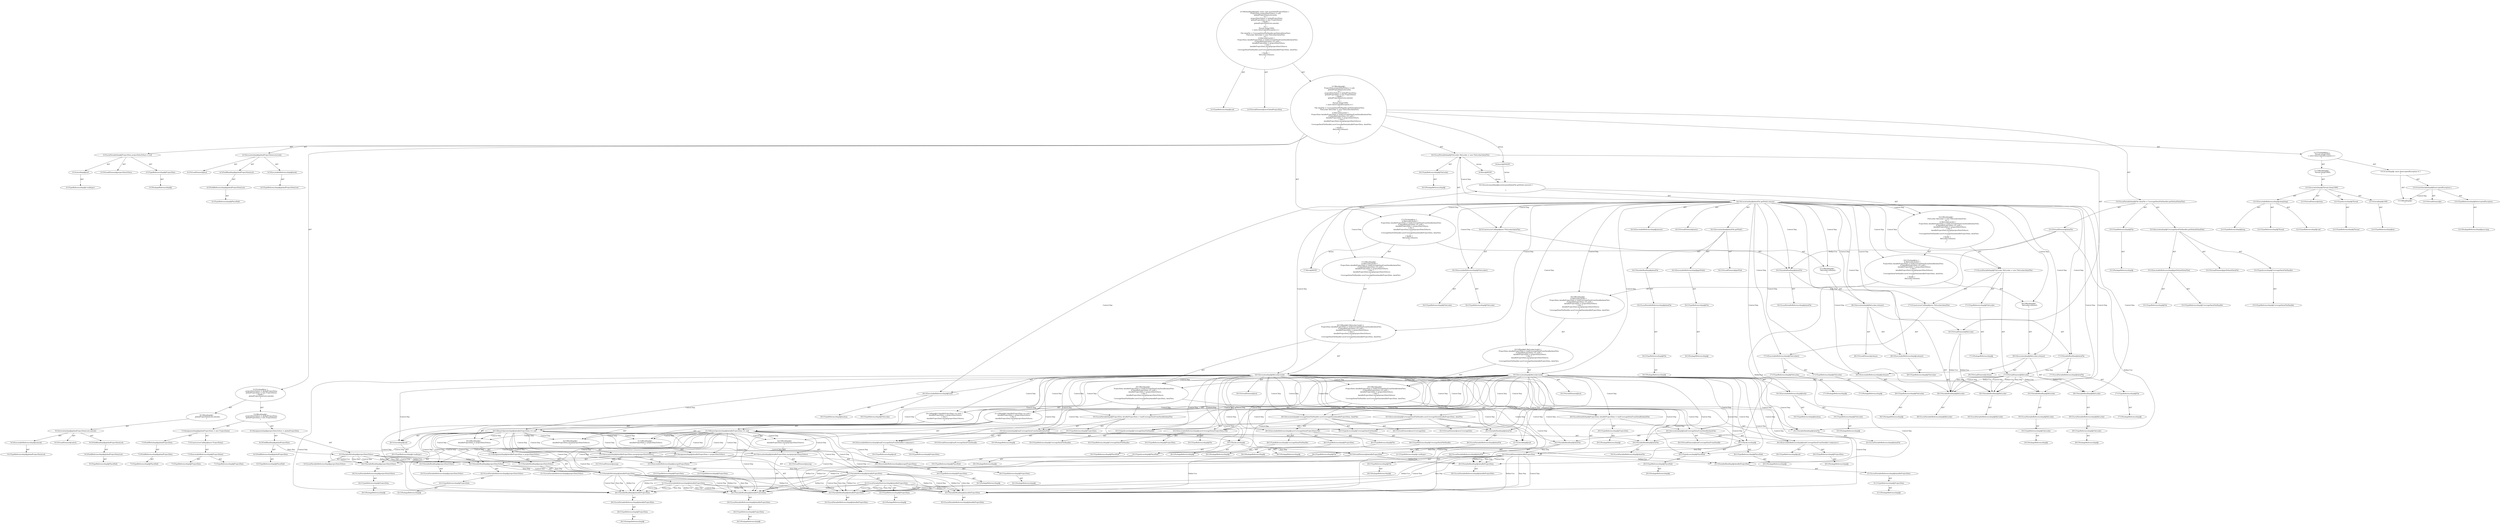 digraph "saveGlobalProjectData#?" {
0 [label="2:CtTypeReferenceImpl@void" shape=ellipse]
1 [label="2:CtVirtualElement@saveGlobalProjectData" shape=ellipse]
2 [label="3:CtTypeReferenceImpl@ProjectData" shape=ellipse]
3 [label="3:CtPackageReferenceImpl@" shape=ellipse]
4 [label="3:CtLiteralImpl@null" shape=ellipse]
5 [label="3:CtTypeReferenceImpl@<nulltype>" shape=ellipse]
6 [label="3:CtVirtualElement@projectDataToSave" shape=ellipse]
7 [label="3:CtLocalVariableImpl@ProjectData projectDataToSave = null" shape=ellipse]
8 [label="4:CtExecutableReferenceImpl@lock()" shape=ellipse]
9 [label="4:CtTypeReferenceImpl@globalProjectDataLock" shape=ellipse]
10 [label="4:CtVirtualElement@lock" shape=ellipse]
11 [label="4:CtFieldReferenceImpl@globalProjectDataLock" shape=ellipse]
12 [label="4:CtTypeReferenceImpl@PlaceHold" shape=ellipse]
13 [label="4:CtFieldReadImpl@globalProjectDataLock" shape=ellipse]
14 [label="4:CtInvocationImpl@globalProjectDataLock.lock()" shape=ellipse]
15 [label="6:CtVariableWriteImpl@projectDataToSave" shape=ellipse]
16 [label="6:CtLocalVariableReferenceImpl@projectDataToSave" shape=ellipse]
17 [label="6:CtFieldReferenceImpl@globalProjectData" shape=ellipse]
18 [label="6:CtTypeReferenceImpl@PlaceHold" shape=ellipse]
19 [label="6:CtFieldReadImpl@globalProjectData" shape=ellipse]
20 [label="6:CtAssignmentImpl@projectDataToSave = globalProjectData" shape=ellipse]
21 [label="7:CtFieldReferenceImpl@globalProjectData" shape=ellipse]
22 [label="7:CtTypeReferenceImpl@PlaceHold" shape=ellipse]
23 [label="7:CtFieldWriteImpl@globalProjectData" shape=ellipse]
24 [label="7:CtExecutableReferenceImpl@ProjectData()" shape=ellipse]
25 [label="7:CtTypeReferenceImpl@ProjectData" shape=ellipse]
26 [label="7:CtTypeReferenceImpl@ProjectData" shape=ellipse]
27 [label="7:CtConstructorCallImpl@new ProjectData()" shape=ellipse]
28 [label="7:CtAssignmentImpl@globalProjectData = new ProjectData()" shape=ellipse]
29 [label="5:CtBlockImpl@\{
    projectDataToSave = globalProjectData;
    globalProjectData = new ProjectData();
\}" shape=ellipse]
30 [label="9:CtExecutableReferenceImpl@unlock()" shape=ellipse]
31 [label="9:CtTypeReferenceImpl@globalProjectDataLock" shape=ellipse]
32 [label="9:CtVirtualElement@unlock" shape=ellipse]
33 [label="9:CtFieldReferenceImpl@globalProjectDataLock" shape=ellipse]
34 [label="9:CtTypeReferenceImpl@PlaceHold" shape=ellipse]
35 [label="9:CtFieldReadImpl@globalProjectDataLock" shape=ellipse]
36 [label="9:CtInvocationImpl@globalProjectDataLock.unlock()" shape=ellipse]
37 [label="8:CtBlockImpl@\{
    globalProjectDataLock.unlock();
\}" shape=ellipse]
38 [label="5:CtTryImpl@try \{
    projectDataToSave = globalProjectData;
    globalProjectData = new ProjectData();
\} finally \{
    globalProjectDataLock.unlock();
\}" shape=ellipse]
39 [label="12:CtExecutableReferenceImpl@sleep(long)" shape=ellipse]
40 [label="12:CtTypeReferenceImpl@Thread" shape=ellipse]
41 [label="12:CtTypeReferenceImpl@void" shape=ellipse]
42 [label="12:CtTypeReferenceImpl@long" shape=ellipse]
43 [label="12:CtVirtualElement@sleep" shape=ellipse]
44 [label="12:CtTypeAccessImpl@Thread" shape=ellipse]
45 [label="12:CtTypeReferenceImpl@Thread" shape=ellipse]
46 [label="12:CtLiteralImpl@1000" shape=ellipse]
47 [label="12:CtTypeReferenceImpl@int" shape=ellipse]
48 [label="12:CtInvocationImpl@Thread.sleep(1000)" shape=ellipse]
49 [label="11:CtBlockImpl@\{
    Thread.sleep(1000);
\}" shape=ellipse]
50 [label="13:CtVirtualElement@e" shape=ellipse]
51 [label="13:CtTypeReferenceImpl@InterruptedException" shape=ellipse]
52 [label="13:CtPackageReferenceImpl@java.lang" shape=ellipse]
53 [label="13:CtCatchVariableImpl@InterruptedException e" shape=ellipse]
54 [label="13:CtBlockImpl@\{
\}" shape=ellipse]
55 [label="13:CtCatchImpl@ catch (InterruptedException e) \{
\}" shape=ellipse]
56 [label="11:CtTryImpl@try \{
    Thread.sleep(1000);
\} catch (InterruptedException e) \{
\}" shape=ellipse]
57 [label="15:CtTypeReferenceImpl@File" shape=ellipse]
58 [label="15:CtPackageReferenceImpl@" shape=ellipse]
59 [label="15:CtExecutableReferenceImpl@getDefaultDataFile()" shape=ellipse]
60 [label="15:CtTypeReferenceImpl@CoverageDataFileHandler" shape=ellipse]
61 [label="15:CtTypeReferenceImpl@File" shape=ellipse]
62 [label="15:CtVirtualElement@getDefaultDataFile" shape=ellipse]
63 [label="15:CtTypeAccessImpl@CoverageDataFileHandler" shape=ellipse]
64 [label="15:CtTypeReferenceImpl@CoverageDataFileHandler" shape=ellipse]
65 [label="15:CtInvocationImpl@CoverageDataFileHandler.getDefaultDataFile()" shape=ellipse]
66 [label="15:CtVirtualElement@dataFile" shape=ellipse]
67 [label="15:CtLocalVariableImpl@File dataFile = CoverageDataFileHandler.getDefaultDataFile()" shape=ellipse]
68 [label="16:CtTypeReferenceImpl@FileLocker" shape=ellipse]
69 [label="16:CtPackageReferenceImpl@" shape=ellipse]
70 [label="16:CtExecutableReferenceImpl@FileLocker()" shape=ellipse]
71 [label="16:CtTypeReferenceImpl@FileLocker" shape=ellipse]
72 [label="16:CtTypeReferenceImpl@FileLocker" shape=ellipse]
73 [label="16:CtVariableReadImpl@dataFile" shape=ellipse]
74 [label="16:CtLocalVariableReferenceImpl@dataFile" shape=ellipse]
75 [label="16:CtConstructorCallImpl@new FileLocker(dataFile)" shape=ellipse]
76 [label="16:CtVirtualElement@fileLocker" shape=ellipse]
77 [label="16:CtLocalVariableImpl@FileLocker fileLocker = new FileLocker(dataFile)" shape=ellipse]
78 [label="18:CtExecutableReferenceImpl@lock()" shape=ellipse]
79 [label="18:CtTypeReferenceImpl@FileLocker" shape=ellipse]
80 [label="18:CtTypeReferenceImpl@boolean" shape=ellipse]
81 [label="18:CtVirtualElement@lock" shape=ellipse]
82 [label="18:CtVariableReadImpl@fileLocker" shape=ellipse]
83 [label="18:CtLocalVariableReferenceImpl@fileLocker" shape=ellipse]
84 [label="18:CtInvocationImpl@fileLocker.lock()" shape=ellipse]
85 [label="19:CtTypeReferenceImpl@ProjectData" shape=ellipse]
86 [label="19:CtPackageReferenceImpl@" shape=ellipse]
87 [label="19:CtExecutableReferenceImpl@loadCoverageDataFromDatafile(<unknown>)" shape=ellipse]
88 [label="19:CtTypeReferenceImpl@ProjectData" shape=ellipse]
89 [label="19:CtTypeReferenceImpl@null" shape=ellipse]
90 [label="19:CtVirtualElement@loadCoverageDataFromDatafile" shape=ellipse]
91 [label="19:CtTypeAccessImpl@PlaceHold" shape=ellipse]
92 [label="19:CtTypeReferenceImpl@PlaceHold" shape=ellipse]
93 [label="19:CtThisAccessImpl@" shape=ellipse]
94 [label="19:CtTypeReferenceImpl@PlaceHold" shape=ellipse]
95 [label="19:CtVariableReadImpl@dataFile" shape=ellipse]
96 [label="19:CtLocalVariableReferenceImpl@dataFile" shape=ellipse]
97 [label="19:CtInvocationImpl@loadCoverageDataFromDatafile(dataFile)" shape=ellipse]
98 [label="19:CtVirtualElement@datafileProjectData" shape=ellipse]
99 [label="19:CtLocalVariableImpl@ProjectData datafileProjectData = loadCoverageDataFromDatafile(dataFile)" shape=ellipse]
100 [label="20:CtVariableReadImpl@datafileProjectData" shape=ellipse]
101 [label="20:CtLocalVariableReferenceImpl@datafileProjectData" shape=ellipse]
102 [label="20:CtLiteralImpl@null" shape=ellipse]
103 [label="20:CtTypeReferenceImpl@<nulltype>" shape=ellipse]
104 [label="20:CtBinaryOperatorImpl@datafileProjectData == null" shape=ellipse]
105 [label="21:CtVariableWriteImpl@datafileProjectData" shape=ellipse]
106 [label="21:CtLocalVariableReferenceImpl@datafileProjectData" shape=ellipse]
107 [label="21:CtVariableReadImpl@projectDataToSave" shape=ellipse]
108 [label="21:CtLocalVariableReferenceImpl@projectDataToSave" shape=ellipse]
109 [label="21:CtAssignmentImpl@datafileProjectData = projectDataToSave" shape=ellipse]
110 [label="20:CtBlockImpl@\{
    datafileProjectData = projectDataToSave;
\}" shape=ellipse]
111 [label="23:CtExecutableReferenceImpl@merge(ProjectData)" shape=ellipse]
112 [label="23:CtTypeReferenceImpl@ProjectData" shape=ellipse]
113 [label="23:CtTypeReferenceImpl@ProjectData" shape=ellipse]
114 [label="23:CtVirtualElement@merge" shape=ellipse]
115 [label="23:CtVariableReadImpl@datafileProjectData" shape=ellipse]
116 [label="23:CtLocalVariableReferenceImpl@datafileProjectData" shape=ellipse]
117 [label="23:CtVariableReadImpl@projectDataToSave" shape=ellipse]
118 [label="23:CtLocalVariableReferenceImpl@projectDataToSave" shape=ellipse]
119 [label="23:CtInvocationImpl@datafileProjectData.merge(projectDataToSave)" shape=ellipse]
120 [label="22:CtBlockImpl@\{
    datafileProjectData.merge(projectDataToSave);
\}" shape=ellipse]
121 [label="20:CtIfImpl@if (datafileProjectData == null) \{
    datafileProjectData = projectDataToSave;
\} else \{
    datafileProjectData.merge(projectDataToSave);
\}" shape=ellipse]
122 [label="25:CtExecutableReferenceImpl@saveCoverageData(ProjectData,File)" shape=ellipse]
123 [label="25:CtTypeReferenceImpl@CoverageDataFileHandler" shape=ellipse]
124 [label="25:CtTypeReferenceImpl@ProjectData" shape=ellipse]
125 [label="25:CtTypeReferenceImpl@File" shape=ellipse]
126 [label="25:CtVirtualElement@saveCoverageData" shape=ellipse]
127 [label="25:CtTypeAccessImpl@CoverageDataFileHandler" shape=ellipse]
128 [label="25:CtTypeReferenceImpl@CoverageDataFileHandler" shape=ellipse]
129 [label="25:CtVariableReadImpl@datafileProjectData" shape=ellipse]
130 [label="25:CtLocalVariableReferenceImpl@datafileProjectData" shape=ellipse]
131 [label="25:CtVariableReadImpl@dataFile" shape=ellipse]
132 [label="25:CtLocalVariableReferenceImpl@dataFile" shape=ellipse]
133 [label="25:CtInvocationImpl@CoverageDataFileHandler.saveCoverageData(datafileProjectData, dataFile)" shape=ellipse]
134 [label="18:CtBlockImpl@\{
    ProjectData datafileProjectData = loadCoverageDataFromDatafile(dataFile);
    if (datafileProjectData == null) \{
        datafileProjectData = projectDataToSave;
    \} else \{
        datafileProjectData.merge(projectDataToSave);
    \}
    CoverageDataFileHandler.saveCoverageData(datafileProjectData, dataFile);
\}" shape=ellipse]
135 [label="18:CtIfImpl@if (fileLocker.lock()) \{
    ProjectData datafileProjectData = loadCoverageDataFromDatafile(dataFile);
    if (datafileProjectData == null) \{
        datafileProjectData = projectDataToSave;
    \} else \{
        datafileProjectData.merge(projectDataToSave);
    \}
    CoverageDataFileHandler.saveCoverageData(datafileProjectData, dataFile);
\}" shape=ellipse]
136 [label="17:CtBlockImpl@\{
    if (fileLocker.lock()) \{
        ProjectData datafileProjectData = loadCoverageDataFromDatafile(dataFile);
        if (datafileProjectData == null) \{
            datafileProjectData = projectDataToSave;
        \} else \{
            datafileProjectData.merge(projectDataToSave);
        \}
        CoverageDataFileHandler.saveCoverageData(datafileProjectData, dataFile);
    \}
\}" shape=ellipse]
137 [label="28:CtExecutableReferenceImpl@release()" shape=ellipse]
138 [label="28:CtTypeReferenceImpl@FileLocker" shape=ellipse]
139 [label="28:CtVirtualElement@release" shape=ellipse]
140 [label="28:CtVariableReadImpl@fileLocker" shape=ellipse]
141 [label="28:CtLocalVariableReferenceImpl@fileLocker" shape=ellipse]
142 [label="28:CtInvocationImpl@fileLocker.release()" shape=ellipse]
143 [label="27:CtBlockImpl@\{
    fileLocker.release();
\}" shape=ellipse]
144 [label="17:CtTryImpl@try \{
    if (fileLocker.lock()) \{
        ProjectData datafileProjectData = loadCoverageDataFromDatafile(dataFile);
        if (datafileProjectData == null) \{
            datafileProjectData = projectDataToSave;
        \} else \{
            datafileProjectData.merge(projectDataToSave);
        \}
        CoverageDataFileHandler.saveCoverageData(datafileProjectData, dataFile);
    \}
\} finally \{
    fileLocker.release();
\}" shape=ellipse]
145 [label="2:CtBlockImpl@\{
    ProjectData projectDataToSave = null;
    globalProjectDataLock.lock();
    try \{
        projectDataToSave = globalProjectData;
        globalProjectData = new ProjectData();
    \} finally \{
        globalProjectDataLock.unlock();
    \}
    try \{
        Thread.sleep(1000);
    \} catch (InterruptedException e) \{
    \}
    File dataFile = CoverageDataFileHandler.getDefaultDataFile();
    FileLocker fileLocker = new FileLocker(dataFile);
    try \{
        if (fileLocker.lock()) \{
            ProjectData datafileProjectData = loadCoverageDataFromDatafile(dataFile);
            if (datafileProjectData == null) \{
                datafileProjectData = projectDataToSave;
            \} else \{
                datafileProjectData.merge(projectDataToSave);
            \}
            CoverageDataFileHandler.saveCoverageData(datafileProjectData, dataFile);
        \}
    \} finally \{
        fileLocker.release();
    \}
\}" shape=ellipse]
146 [label="2:CtMethodImpl@public static void saveGlobalProjectData() \{
    ProjectData projectDataToSave = null;
    globalProjectDataLock.lock();
    try \{
        projectDataToSave = globalProjectData;
        globalProjectData = new ProjectData();
    \} finally \{
        globalProjectDataLock.unlock();
    \}
    try \{
        Thread.sleep(1000);
    \} catch (InterruptedException e) \{
    \}
    File dataFile = CoverageDataFileHandler.getDefaultDataFile();
    FileLocker fileLocker = new FileLocker(dataFile);
    try \{
        if (fileLocker.lock()) \{
            ProjectData datafileProjectData = loadCoverageDataFromDatafile(dataFile);
            if (datafileProjectData == null) \{
                datafileProjectData = projectDataToSave;
            \} else \{
                datafileProjectData.merge(projectDataToSave);
            \}
            CoverageDataFileHandler.saveCoverageData(datafileProjectData, dataFile);
        \}
    \} finally \{
        fileLocker.release();
    \}
\}" shape=ellipse]
147 [label="16:Insert@INSERT" shape=ellipse]
148 [label="16:CtPackageReferenceImpl@" shape=ellipse]
149 [label="16:CtTypeReferenceImpl@File" shape=ellipse]
150 [label="16:CtLocalVariableReferenceImpl@dataFile" shape=ellipse]
151 [label="16:CtVariableReadImpl@dataFile" shape=ellipse]
152 [label="16:CtPackageReferenceImpl@" shape=ellipse]
153 [label="16:CtTypeReferenceImpl@File" shape=ellipse]
154 [label="16:CtExecutableReferenceImpl@getPath()" shape=ellipse]
155 [label="16:CtInvocationImpl@dataFile.getPath()" shape=ellipse]
156 [label="16:CtVirtualElement@getPath" shape=ellipse]
157 [label="16:CtExecutableReferenceImpl@intern()" shape=ellipse]
158 [label="16:CtInvocationImpl@dataFile.getPath().intern()" shape=ellipse]
159 [label="16:CtVirtualElement@intern" shape=ellipse]
160 [label="17:CtPackageReferenceImpl@" shape=ellipse]
161 [label="17:CtTypeReferenceImpl@FileLocker" shape=ellipse]
162 [label="17:CtPackageReferenceImpl@" shape=ellipse]
163 [label="17:CtTypeReferenceImpl@FileLocker" shape=ellipse]
164 [label="17:CtPackageReferenceImpl@" shape=ellipse]
165 [label="17:CtTypeReferenceImpl@FileLocker" shape=ellipse]
166 [label="17:CtExecutableReferenceImpl@FileLocker()" shape=ellipse]
167 [label="17:CtPackageReferenceImpl@" shape=ellipse]
168 [label="17:CtTypeReferenceImpl@File" shape=ellipse]
169 [label="17:CtLocalVariableReferenceImpl@dataFile" shape=ellipse]
170 [label="17:CtVariableReadImpl@dataFile" shape=ellipse]
171 [label="17:CtConstructorCallImpl@new FileLocker(dataFile)" shape=ellipse]
172 [label="17:CtLocalVariableImpl@FileLocker fileLocker = new FileLocker(dataFile)" shape=ellipse]
173 [label="17:CtVirtualElement@fileLocker" shape=ellipse]
174 [label="19:CtPackageReferenceImpl@" shape=ellipse]
175 [label="19:CtTypeReferenceImpl@FileLocker" shape=ellipse]
176 [label="19:CtLocalVariableReferenceImpl@fileLocker" shape=ellipse]
177 [label="19:CtVariableReadImpl@fileLocker" shape=ellipse]
178 [label="19:CtPackageReferenceImpl@" shape=ellipse]
179 [label="19:CtTypeReferenceImpl@FileLocker" shape=ellipse]
180 [label="19:CtTypeReferenceImpl@boolean" shape=ellipse]
181 [label="19:CtExecutableReferenceImpl@lock()" shape=ellipse]
182 [label="19:CtInvocationImpl@fileLocker.lock()" shape=ellipse]
183 [label="19:CtVirtualElement@lock" shape=ellipse]
184 [label="20:CtPackageReferenceImpl@" shape=ellipse]
185 [label="20:CtTypeReferenceImpl@ProjectData" shape=ellipse]
186 [label="20:CtPackageReferenceImpl@" shape=ellipse]
187 [label="20:CtTypeReferenceImpl@PlaceHold" shape=ellipse]
188 [label="20:CtPackageReferenceImpl@" shape=ellipse]
189 [label="20:CtTypeReferenceImpl@PlaceHold" shape=ellipse]
190 [label="20:CtTypeAccessImpl@PlaceHold" shape=ellipse]
191 [label="20:CtThisAccessImpl@" shape=ellipse]
192 [label="20:CtPackageReferenceImpl@" shape=ellipse]
193 [label="20:CtTypeReferenceImpl@ProjectData" shape=ellipse]
194 [label="20:CtTypeReferenceImpl@null" shape=ellipse]
195 [label="20:CtExecutableReferenceImpl@loadCoverageDataFromDatafile(<unknown>)" shape=ellipse]
196 [label="20:CtPackageReferenceImpl@" shape=ellipse]
197 [label="20:CtTypeReferenceImpl@File" shape=ellipse]
198 [label="20:CtLocalVariableReferenceImpl@dataFile" shape=ellipse]
199 [label="20:CtVariableReadImpl@dataFile" shape=ellipse]
200 [label="20:CtInvocationImpl@loadCoverageDataFromDatafile(dataFile)" shape=ellipse]
201 [label="20:CtVirtualElement@loadCoverageDataFromDatafile" shape=ellipse]
202 [label="20:CtLocalVariableImpl@ProjectData datafileProjectData = loadCoverageDataFromDatafile(dataFile)" shape=ellipse]
203 [label="20:CtVirtualElement@datafileProjectData" shape=ellipse]
204 [label="21:CtPackageReferenceImpl@" shape=ellipse]
205 [label="21:CtTypeReferenceImpl@ProjectData" shape=ellipse]
206 [label="21:CtLocalVariableReferenceImpl@datafileProjectData" shape=ellipse]
207 [label="21:CtVariableReadImpl@datafileProjectData" shape=ellipse]
208 [label="21:CtTypeReferenceImpl@<nulltype>" shape=ellipse]
209 [label="21:CtLiteralImpl@null" shape=ellipse]
210 [label="21:CtBinaryOperatorImpl@datafileProjectData == null" shape=ellipse]
211 [label="22:CtPackageReferenceImpl@" shape=ellipse]
212 [label="22:CtTypeReferenceImpl@ProjectData" shape=ellipse]
213 [label="22:CtLocalVariableReferenceImpl@datafileProjectData" shape=ellipse]
214 [label="22:CtVariableWriteImpl@datafileProjectData" shape=ellipse]
215 [label="22:CtPackageReferenceImpl@" shape=ellipse]
216 [label="22:CtTypeReferenceImpl@ProjectData" shape=ellipse]
217 [label="22:CtLocalVariableReferenceImpl@projectDataToSave" shape=ellipse]
218 [label="22:CtVariableReadImpl@projectDataToSave" shape=ellipse]
219 [label="22:CtAssignmentImpl@datafileProjectData = projectDataToSave" shape=ellipse]
220 [label="21:CtBlockImpl@\{
    datafileProjectData = projectDataToSave;
\}" shape=ellipse]
221 [label="24:CtPackageReferenceImpl@" shape=ellipse]
222 [label="24:CtTypeReferenceImpl@ProjectData" shape=ellipse]
223 [label="24:CtLocalVariableReferenceImpl@datafileProjectData" shape=ellipse]
224 [label="24:CtVariableReadImpl@datafileProjectData" shape=ellipse]
225 [label="24:CtPackageReferenceImpl@" shape=ellipse]
226 [label="24:CtTypeReferenceImpl@ProjectData" shape=ellipse]
227 [label="24:CtPackageReferenceImpl@" shape=ellipse]
228 [label="24:CtTypeReferenceImpl@ProjectData" shape=ellipse]
229 [label="24:CtExecutableReferenceImpl@merge(ProjectData)" shape=ellipse]
230 [label="24:CtPackageReferenceImpl@" shape=ellipse]
231 [label="24:CtTypeReferenceImpl@ProjectData" shape=ellipse]
232 [label="24:CtLocalVariableReferenceImpl@projectDataToSave" shape=ellipse]
233 [label="24:CtVariableReadImpl@projectDataToSave" shape=ellipse]
234 [label="24:CtInvocationImpl@datafileProjectData.merge(projectDataToSave)" shape=ellipse]
235 [label="24:CtVirtualElement@merge" shape=ellipse]
236 [label="23:CtBlockImpl@\{
    datafileProjectData.merge(projectDataToSave);
\}" shape=ellipse]
237 [label="21:CtIfImpl@if (datafileProjectData == null) \{
    datafileProjectData = projectDataToSave;
\} else \{
    datafileProjectData.merge(projectDataToSave);
\}" shape=ellipse]
238 [label="26:CtPackageReferenceImpl@" shape=ellipse]
239 [label="26:CtTypeReferenceImpl@CoverageDataFileHandler" shape=ellipse]
240 [label="26:CtTypeAccessImpl@CoverageDataFileHandler" shape=ellipse]
241 [label="26:CtPackageReferenceImpl@" shape=ellipse]
242 [label="26:CtTypeReferenceImpl@CoverageDataFileHandler" shape=ellipse]
243 [label="26:CtPackageReferenceImpl@" shape=ellipse]
244 [label="26:CtTypeReferenceImpl@ProjectData" shape=ellipse]
245 [label="26:CtPackageReferenceImpl@" shape=ellipse]
246 [label="26:CtTypeReferenceImpl@File" shape=ellipse]
247 [label="26:CtExecutableReferenceImpl@saveCoverageData(ProjectData,File)" shape=ellipse]
248 [label="26:CtPackageReferenceImpl@" shape=ellipse]
249 [label="26:CtTypeReferenceImpl@ProjectData" shape=ellipse]
250 [label="26:CtLocalVariableReferenceImpl@datafileProjectData" shape=ellipse]
251 [label="26:CtVariableReadImpl@datafileProjectData" shape=ellipse]
252 [label="26:CtPackageReferenceImpl@" shape=ellipse]
253 [label="26:CtTypeReferenceImpl@File" shape=ellipse]
254 [label="26:CtLocalVariableReferenceImpl@dataFile" shape=ellipse]
255 [label="26:CtVariableReadImpl@dataFile" shape=ellipse]
256 [label="26:CtInvocationImpl@CoverageDataFileHandler.saveCoverageData(datafileProjectData, dataFile)" shape=ellipse]
257 [label="26:CtVirtualElement@saveCoverageData" shape=ellipse]
258 [label="19:CtBlockImpl@\{
    ProjectData datafileProjectData = loadCoverageDataFromDatafile(dataFile);
    if (datafileProjectData == null) \{
        datafileProjectData = projectDataToSave;
    \} else \{
        datafileProjectData.merge(projectDataToSave);
    \}
    CoverageDataFileHandler.saveCoverageData(datafileProjectData, dataFile);
\}" shape=ellipse]
259 [label="19:CtIfImpl@if (fileLocker.lock()) \{
    ProjectData datafileProjectData = loadCoverageDataFromDatafile(dataFile);
    if (datafileProjectData == null) \{
        datafileProjectData = projectDataToSave;
    \} else \{
        datafileProjectData.merge(projectDataToSave);
    \}
    CoverageDataFileHandler.saveCoverageData(datafileProjectData, dataFile);
\}" shape=ellipse]
260 [label="18:CtBlockImpl@\{
    if (fileLocker.lock()) \{
        ProjectData datafileProjectData = loadCoverageDataFromDatafile(dataFile);
        if (datafileProjectData == null) \{
            datafileProjectData = projectDataToSave;
        \} else \{
            datafileProjectData.merge(projectDataToSave);
        \}
        CoverageDataFileHandler.saveCoverageData(datafileProjectData, dataFile);
    \}
\}" shape=ellipse]
261 [label="29:CtPackageReferenceImpl@" shape=ellipse]
262 [label="29:CtTypeReferenceImpl@FileLocker" shape=ellipse]
263 [label="29:CtLocalVariableReferenceImpl@fileLocker" shape=ellipse]
264 [label="29:CtVariableReadImpl@fileLocker" shape=ellipse]
265 [label="29:CtPackageReferenceImpl@" shape=ellipse]
266 [label="29:CtTypeReferenceImpl@FileLocker" shape=ellipse]
267 [label="29:CtExecutableReferenceImpl@release()" shape=ellipse]
268 [label="29:CtInvocationImpl@fileLocker.release()" shape=ellipse]
269 [label="29:CtVirtualElement@release" shape=ellipse]
270 [label="28:CtBlockImpl@\{
    fileLocker.release();
\}" shape=ellipse]
271 [label="18:CtTryImpl@try \{
    if (fileLocker.lock()) \{
        ProjectData datafileProjectData = loadCoverageDataFromDatafile(dataFile);
        if (datafileProjectData == null) \{
            datafileProjectData = projectDataToSave;
        \} else \{
            datafileProjectData.merge(projectDataToSave);
        \}
        CoverageDataFileHandler.saveCoverageData(datafileProjectData, dataFile);
    \}
\} finally \{
    fileLocker.release();
\}" shape=ellipse]
272 [label="16:CtBlockImpl@\{
    FileLocker fileLocker = new FileLocker(dataFile);
    try \{
        if (fileLocker.lock()) \{
            ProjectData datafileProjectData = loadCoverageDataFromDatafile(dataFile);
            if (datafileProjectData == null) \{
                datafileProjectData = projectDataToSave;
            \} else \{
                datafileProjectData.merge(projectDataToSave);
            \}
            CoverageDataFileHandler.saveCoverageData(datafileProjectData, dataFile);
        \}
    \} finally \{
        fileLocker.release();
    \}
\}" shape=ellipse]
273 [label="16:CtSynchronizedImpl@synchronized(dataFile.getPath().intern()) \{


\}" shape=ellipse]
274 [label="16:Move@MOVE" shape=ellipse]
275 [label="17:Move@MOVE" shape=ellipse]
2 -> 3 [label="AST"];
4 -> 5 [label="AST"];
7 -> 6 [label="AST"];
7 -> 2 [label="AST"];
7 -> 4 [label="AST"];
8 -> 9 [label="AST"];
11 -> 12 [label="AST"];
13 -> 11 [label="AST"];
14 -> 10 [label="AST"];
14 -> 13 [label="AST"];
14 -> 8 [label="AST"];
15 -> 16 [label="AST"];
15 -> 107 [label="Define-Use"];
15 -> 117 [label="Define-Use"];
15 -> 218 [label="Define-Use"];
15 -> 218 [label="Data Dep"];
15 -> 218 [label="Control Dep"];
15 -> 233 [label="Define-Use"];
15 -> 233 [label="Data Dep"];
15 -> 233 [label="Control Dep"];
17 -> 18 [label="AST"];
19 -> 17 [label="AST"];
19 -> 15 [label="Data Dep"];
20 -> 15 [label="AST"];
20 -> 19 [label="AST"];
21 -> 22 [label="AST"];
23 -> 21 [label="AST"];
24 -> 25 [label="AST"];
24 -> 26 [label="AST"];
27 -> 24 [label="AST"];
28 -> 23 [label="AST"];
28 -> 27 [label="AST"];
29 -> 20 [label="AST"];
29 -> 28 [label="AST"];
30 -> 31 [label="AST"];
33 -> 34 [label="AST"];
35 -> 33 [label="AST"];
36 -> 32 [label="AST"];
36 -> 35 [label="AST"];
36 -> 30 [label="AST"];
37 -> 36 [label="AST"];
38 -> 29 [label="AST"];
38 -> 37 [label="AST"];
39 -> 40 [label="AST"];
39 -> 41 [label="AST"];
39 -> 42 [label="AST"];
44 -> 45 [label="AST"];
46 -> 47 [label="AST"];
48 -> 43 [label="AST"];
48 -> 44 [label="AST"];
48 -> 39 [label="AST"];
48 -> 46 [label="AST"];
49 -> 48 [label="AST"];
51 -> 52 [label="AST"];
53 -> 50 [label="AST"];
53 -> 51 [label="AST"];
53 -> 54 [label="Control Dep"];
55 -> 53 [label="AST"];
55 -> 54 [label="AST"];
56 -> 49 [label="AST"];
56 -> 55 [label="AST"];
57 -> 58 [label="AST"];
59 -> 60 [label="AST"];
59 -> 61 [label="AST"];
63 -> 64 [label="AST"];
65 -> 62 [label="AST"];
65 -> 63 [label="AST"];
65 -> 59 [label="AST"];
66 -> 73 [label="Define-Use"];
66 -> 95 [label="Define-Use"];
66 -> 131 [label="Define-Use"];
67 -> 66 [label="AST"];
67 -> 57 [label="AST"];
67 -> 65 [label="AST"];
68 -> 69 [label="AST"];
70 -> 71 [label="AST"];
70 -> 72 [label="AST"];
73 -> 74 [label="AST"];
73 -> 76 [label="Data Dep"];
75 -> 70 [label="AST"];
75 -> 73 [label="AST"];
76 -> 82 [label="Define-Use"];
76 -> 140 [label="Define-Use"];
77 -> 76 [label="AST"];
77 -> 68 [label="AST"];
77 -> 75 [label="AST"];
77 -> 274 [label="Action"];
78 -> 79 [label="AST"];
78 -> 80 [label="AST"];
82 -> 83 [label="AST"];
84 -> 81 [label="AST"];
84 -> 82 [label="AST"];
84 -> 78 [label="AST"];
84 -> 134 [label="Control Dep"];
84 -> 99 [label="Control Dep"];
84 -> 97 [label="Control Dep"];
84 -> 87 [label="Control Dep"];
84 -> 93 [label="Control Dep"];
84 -> 91 [label="Control Dep"];
84 -> 95 [label="Control Dep"];
84 -> 121 [label="Control Dep"];
84 -> 104 [label="Control Dep"];
84 -> 100 [label="Control Dep"];
84 -> 102 [label="Control Dep"];
84 -> 133 [label="Control Dep"];
84 -> 122 [label="Control Dep"];
84 -> 127 [label="Control Dep"];
84 -> 129 [label="Control Dep"];
84 -> 131 [label="Control Dep"];
84 -> 190 [label="Control Dep"];
84 -> 191 [label="Control Dep"];
84 -> 195 [label="Control Dep"];
84 -> 199 [label="Control Dep"];
84 -> 200 [label="Control Dep"];
84 -> 202 [label="Control Dep"];
84 -> 207 [label="Control Dep"];
84 -> 209 [label="Control Dep"];
84 -> 210 [label="Control Dep"];
84 -> 237 [label="Control Dep"];
84 -> 240 [label="Control Dep"];
84 -> 247 [label="Control Dep"];
84 -> 251 [label="Control Dep"];
84 -> 255 [label="Control Dep"];
84 -> 256 [label="Control Dep"];
84 -> 258 [label="Control Dep"];
85 -> 86 [label="AST"];
87 -> 88 [label="AST"];
87 -> 89 [label="AST"];
91 -> 92 [label="AST"];
93 -> 94 [label="AST"];
93 -> 91 [label="AST"];
93 -> 98 [label="Data Dep"];
95 -> 96 [label="AST"];
95 -> 98 [label="Data Dep"];
97 -> 90 [label="AST"];
97 -> 93 [label="AST"];
97 -> 87 [label="AST"];
97 -> 95 [label="AST"];
98 -> 100 [label="Define-Use"];
98 -> 115 [label="Define-Use"];
98 -> 129 [label="Define-Use"];
99 -> 98 [label="AST"];
99 -> 85 [label="AST"];
99 -> 97 [label="AST"];
100 -> 101 [label="AST"];
102 -> 103 [label="AST"];
104 -> 100 [label="AST"];
104 -> 102 [label="AST"];
104 -> 110 [label="Control Dep"];
104 -> 109 [label="Control Dep"];
104 -> 105 [label="Control Dep"];
104 -> 107 [label="Control Dep"];
104 -> 120 [label="Control Dep"];
104 -> 119 [label="Control Dep"];
104 -> 111 [label="Control Dep"];
104 -> 115 [label="Control Dep"];
104 -> 117 [label="Control Dep"];
104 -> 214 [label="Control Dep"];
104 -> 218 [label="Control Dep"];
104 -> 219 [label="Control Dep"];
104 -> 220 [label="Control Dep"];
104 -> 224 [label="Control Dep"];
104 -> 229 [label="Control Dep"];
104 -> 233 [label="Control Dep"];
104 -> 234 [label="Control Dep"];
104 -> 236 [label="Control Dep"];
105 -> 106 [label="AST"];
105 -> 115 [label="Define-Use"];
105 -> 129 [label="Define-Use"];
105 -> 224 [label="Define-Use"];
105 -> 224 [label="Data Dep"];
105 -> 224 [label="Control Dep"];
105 -> 251 [label="Define-Use"];
105 -> 251 [label="Data Dep"];
105 -> 251 [label="Control Dep"];
106 -> 115 [label="Define-Use"];
106 -> 129 [label="Define-Use"];
106 -> 224 [label="Define-Use"];
106 -> 224 [label="Data Dep"];
106 -> 224 [label="Control Dep"];
106 -> 251 [label="Define-Use"];
106 -> 251 [label="Data Dep"];
106 -> 251 [label="Control Dep"];
107 -> 108 [label="AST"];
107 -> 105 [label="Data Dep"];
109 -> 105 [label="AST"];
109 -> 107 [label="AST"];
110 -> 109 [label="AST"];
111 -> 112 [label="AST"];
111 -> 113 [label="AST"];
115 -> 116 [label="AST"];
117 -> 118 [label="AST"];
119 -> 114 [label="AST"];
119 -> 115 [label="AST"];
119 -> 111 [label="AST"];
119 -> 117 [label="AST"];
120 -> 119 [label="AST"];
121 -> 104 [label="AST"];
121 -> 110 [label="AST"];
121 -> 120 [label="AST"];
122 -> 123 [label="AST"];
122 -> 124 [label="AST"];
122 -> 125 [label="AST"];
127 -> 128 [label="AST"];
129 -> 130 [label="AST"];
131 -> 132 [label="AST"];
133 -> 126 [label="AST"];
133 -> 127 [label="AST"];
133 -> 122 [label="AST"];
133 -> 129 [label="AST"];
133 -> 131 [label="AST"];
134 -> 99 [label="AST"];
134 -> 121 [label="AST"];
134 -> 133 [label="AST"];
135 -> 84 [label="AST"];
135 -> 134 [label="AST"];
136 -> 135 [label="AST"];
137 -> 138 [label="AST"];
140 -> 141 [label="AST"];
142 -> 139 [label="AST"];
142 -> 140 [label="AST"];
142 -> 137 [label="AST"];
143 -> 142 [label="AST"];
144 -> 136 [label="AST"];
144 -> 143 [label="AST"];
144 -> 275 [label="Action"];
145 -> 7 [label="AST"];
145 -> 14 [label="AST"];
145 -> 38 [label="AST"];
145 -> 56 [label="AST"];
145 -> 67 [label="AST"];
145 -> 77 [label="AST"];
145 -> 144 [label="AST"];
145 -> 147 [label="Action"];
146 -> 1 [label="AST"];
146 -> 0 [label="AST"];
146 -> 145 [label="AST"];
147 -> 273 [label="Action"];
149 -> 148 [label="AST"];
150 -> 149 [label="AST"];
151 -> 150 [label="AST"];
153 -> 152 [label="AST"];
154 -> 153 [label="AST"];
155 -> 156 [label="AST"];
155 -> 151 [label="AST"];
155 -> 154 [label="AST"];
158 -> 159 [label="AST"];
158 -> 155 [label="AST"];
158 -> 157 [label="AST"];
158 -> 272 [label="Control Dep"];
158 -> 172 [label="Control Dep"];
158 -> 171 [label="Control Dep"];
158 -> 166 [label="Control Dep"];
158 -> 170 [label="Control Dep"];
158 -> 271 [label="Control Dep"];
158 -> 260 [label="Control Dep"];
158 -> 259 [label="Control Dep"];
158 -> 182 [label="Control Dep"];
158 -> 181 [label="Control Dep"];
158 -> 177 [label="Control Dep"];
158 -> 270 [label="Control Dep"];
158 -> 268 [label="Control Dep"];
158 -> 267 [label="Control Dep"];
158 -> 264 [label="Control Dep"];
158 -> 77 [label="Control Dep"];
158 -> 75 [label="Control Dep"];
158 -> 70 [label="Control Dep"];
158 -> 73 [label="Control Dep"];
158 -> 144 [label="Control Dep"];
158 -> 136 [label="Control Dep"];
158 -> 135 [label="Control Dep"];
158 -> 84 [label="Control Dep"];
158 -> 78 [label="Control Dep"];
158 -> 82 [label="Control Dep"];
158 -> 143 [label="Control Dep"];
158 -> 142 [label="Control Dep"];
158 -> 137 [label="Control Dep"];
158 -> 140 [label="Control Dep"];
161 -> 160 [label="AST"];
163 -> 162 [label="AST"];
165 -> 164 [label="AST"];
166 -> 163 [label="AST"];
166 -> 165 [label="AST"];
168 -> 167 [label="AST"];
169 -> 168 [label="AST"];
170 -> 169 [label="AST"];
170 -> 173 [label="Data Dep"];
171 -> 166 [label="AST"];
171 -> 170 [label="AST"];
172 -> 173 [label="AST"];
172 -> 161 [label="AST"];
172 -> 171 [label="AST"];
173 -> 177 [label="Define-Use"];
173 -> 264 [label="Define-Use"];
173 -> 82 [label="Define-Use"];
173 -> 82 [label="Data Dep"];
173 -> 82 [label="Control Dep"];
173 -> 140 [label="Define-Use"];
173 -> 140 [label="Data Dep"];
173 -> 140 [label="Control Dep"];
175 -> 174 [label="AST"];
176 -> 175 [label="AST"];
177 -> 176 [label="AST"];
179 -> 178 [label="AST"];
181 -> 179 [label="AST"];
181 -> 180 [label="AST"];
182 -> 183 [label="AST"];
182 -> 177 [label="AST"];
182 -> 181 [label="AST"];
182 -> 258 [label="Control Dep"];
182 -> 202 [label="Control Dep"];
182 -> 200 [label="Control Dep"];
182 -> 195 [label="Control Dep"];
182 -> 191 [label="Control Dep"];
182 -> 190 [label="Control Dep"];
182 -> 199 [label="Control Dep"];
182 -> 237 [label="Control Dep"];
182 -> 210 [label="Control Dep"];
182 -> 207 [label="Control Dep"];
182 -> 209 [label="Control Dep"];
182 -> 256 [label="Control Dep"];
182 -> 247 [label="Control Dep"];
182 -> 240 [label="Control Dep"];
182 -> 251 [label="Control Dep"];
182 -> 255 [label="Control Dep"];
182 -> 134 [label="Control Dep"];
182 -> 99 [label="Control Dep"];
182 -> 97 [label="Control Dep"];
182 -> 87 [label="Control Dep"];
182 -> 93 [label="Control Dep"];
182 -> 91 [label="Control Dep"];
182 -> 95 [label="Control Dep"];
182 -> 121 [label="Control Dep"];
182 -> 104 [label="Control Dep"];
182 -> 100 [label="Control Dep"];
182 -> 102 [label="Control Dep"];
182 -> 133 [label="Control Dep"];
182 -> 122 [label="Control Dep"];
182 -> 127 [label="Control Dep"];
182 -> 129 [label="Control Dep"];
182 -> 131 [label="Control Dep"];
185 -> 184 [label="AST"];
187 -> 186 [label="AST"];
189 -> 188 [label="AST"];
190 -> 189 [label="AST"];
191 -> 187 [label="AST"];
191 -> 190 [label="AST"];
191 -> 203 [label="Data Dep"];
193 -> 192 [label="AST"];
195 -> 193 [label="AST"];
195 -> 194 [label="AST"];
197 -> 196 [label="AST"];
198 -> 197 [label="AST"];
199 -> 198 [label="AST"];
199 -> 203 [label="Data Dep"];
200 -> 201 [label="AST"];
200 -> 191 [label="AST"];
200 -> 195 [label="AST"];
200 -> 199 [label="AST"];
202 -> 203 [label="AST"];
202 -> 185 [label="AST"];
202 -> 200 [label="AST"];
203 -> 207 [label="Define-Use"];
203 -> 224 [label="Define-Use"];
203 -> 251 [label="Define-Use"];
203 -> 100 [label="Define-Use"];
203 -> 100 [label="Data Dep"];
203 -> 100 [label="Control Dep"];
203 -> 115 [label="Define-Use"];
203 -> 115 [label="Data Dep"];
203 -> 115 [label="Control Dep"];
203 -> 129 [label="Define-Use"];
203 -> 129 [label="Data Dep"];
203 -> 129 [label="Control Dep"];
205 -> 204 [label="AST"];
206 -> 205 [label="AST"];
207 -> 206 [label="AST"];
209 -> 208 [label="AST"];
210 -> 207 [label="AST"];
210 -> 209 [label="AST"];
210 -> 220 [label="Control Dep"];
210 -> 219 [label="Control Dep"];
210 -> 214 [label="Control Dep"];
210 -> 218 [label="Control Dep"];
210 -> 236 [label="Control Dep"];
210 -> 234 [label="Control Dep"];
210 -> 229 [label="Control Dep"];
210 -> 224 [label="Control Dep"];
210 -> 233 [label="Control Dep"];
210 -> 110 [label="Control Dep"];
210 -> 109 [label="Control Dep"];
210 -> 105 [label="Control Dep"];
210 -> 107 [label="Control Dep"];
210 -> 120 [label="Control Dep"];
210 -> 119 [label="Control Dep"];
210 -> 111 [label="Control Dep"];
210 -> 115 [label="Control Dep"];
210 -> 117 [label="Control Dep"];
212 -> 211 [label="AST"];
213 -> 224 [label="Define-Use"];
213 -> 251 [label="Define-Use"];
213 -> 212 [label="AST"];
213 -> 115 [label="Define-Use"];
213 -> 115 [label="Data Dep"];
213 -> 115 [label="Control Dep"];
213 -> 129 [label="Define-Use"];
213 -> 129 [label="Data Dep"];
213 -> 129 [label="Control Dep"];
214 -> 213 [label="AST"];
214 -> 224 [label="Define-Use"];
214 -> 251 [label="Define-Use"];
214 -> 115 [label="Define-Use"];
214 -> 115 [label="Data Dep"];
214 -> 115 [label="Control Dep"];
214 -> 129 [label="Define-Use"];
214 -> 129 [label="Data Dep"];
214 -> 129 [label="Control Dep"];
216 -> 215 [label="AST"];
217 -> 216 [label="AST"];
218 -> 217 [label="AST"];
218 -> 214 [label="Data Dep"];
218 -> 105 [label="Data Dep"];
218 -> 105 [label="Control Dep"];
219 -> 214 [label="AST"];
219 -> 218 [label="AST"];
220 -> 219 [label="AST"];
222 -> 221 [label="AST"];
223 -> 222 [label="AST"];
224 -> 223 [label="AST"];
226 -> 225 [label="AST"];
228 -> 227 [label="AST"];
229 -> 226 [label="AST"];
229 -> 228 [label="AST"];
231 -> 230 [label="AST"];
232 -> 231 [label="AST"];
233 -> 232 [label="AST"];
234 -> 235 [label="AST"];
234 -> 224 [label="AST"];
234 -> 229 [label="AST"];
234 -> 233 [label="AST"];
236 -> 234 [label="AST"];
237 -> 210 [label="AST"];
237 -> 220 [label="AST"];
237 -> 236 [label="AST"];
239 -> 238 [label="AST"];
240 -> 239 [label="AST"];
242 -> 241 [label="AST"];
244 -> 243 [label="AST"];
246 -> 245 [label="AST"];
247 -> 242 [label="AST"];
247 -> 244 [label="AST"];
247 -> 246 [label="AST"];
249 -> 248 [label="AST"];
250 -> 249 [label="AST"];
251 -> 250 [label="AST"];
253 -> 252 [label="AST"];
254 -> 253 [label="AST"];
255 -> 254 [label="AST"];
256 -> 257 [label="AST"];
256 -> 240 [label="AST"];
256 -> 247 [label="AST"];
256 -> 251 [label="AST"];
256 -> 255 [label="AST"];
258 -> 202 [label="AST"];
258 -> 237 [label="AST"];
258 -> 256 [label="AST"];
259 -> 182 [label="AST"];
259 -> 258 [label="AST"];
260 -> 259 [label="AST"];
262 -> 261 [label="AST"];
263 -> 262 [label="AST"];
264 -> 263 [label="AST"];
266 -> 265 [label="AST"];
267 -> 266 [label="AST"];
268 -> 269 [label="AST"];
268 -> 264 [label="AST"];
268 -> 267 [label="AST"];
270 -> 268 [label="AST"];
271 -> 260 [label="AST"];
271 -> 270 [label="AST"];
272 -> 172 [label="AST"];
272 -> 271 [label="AST"];
273 -> 158 [label="AST"];
273 -> 272 [label="AST"];
274 -> 273 [label="Action"];
275 -> 273 [label="Action"];
}